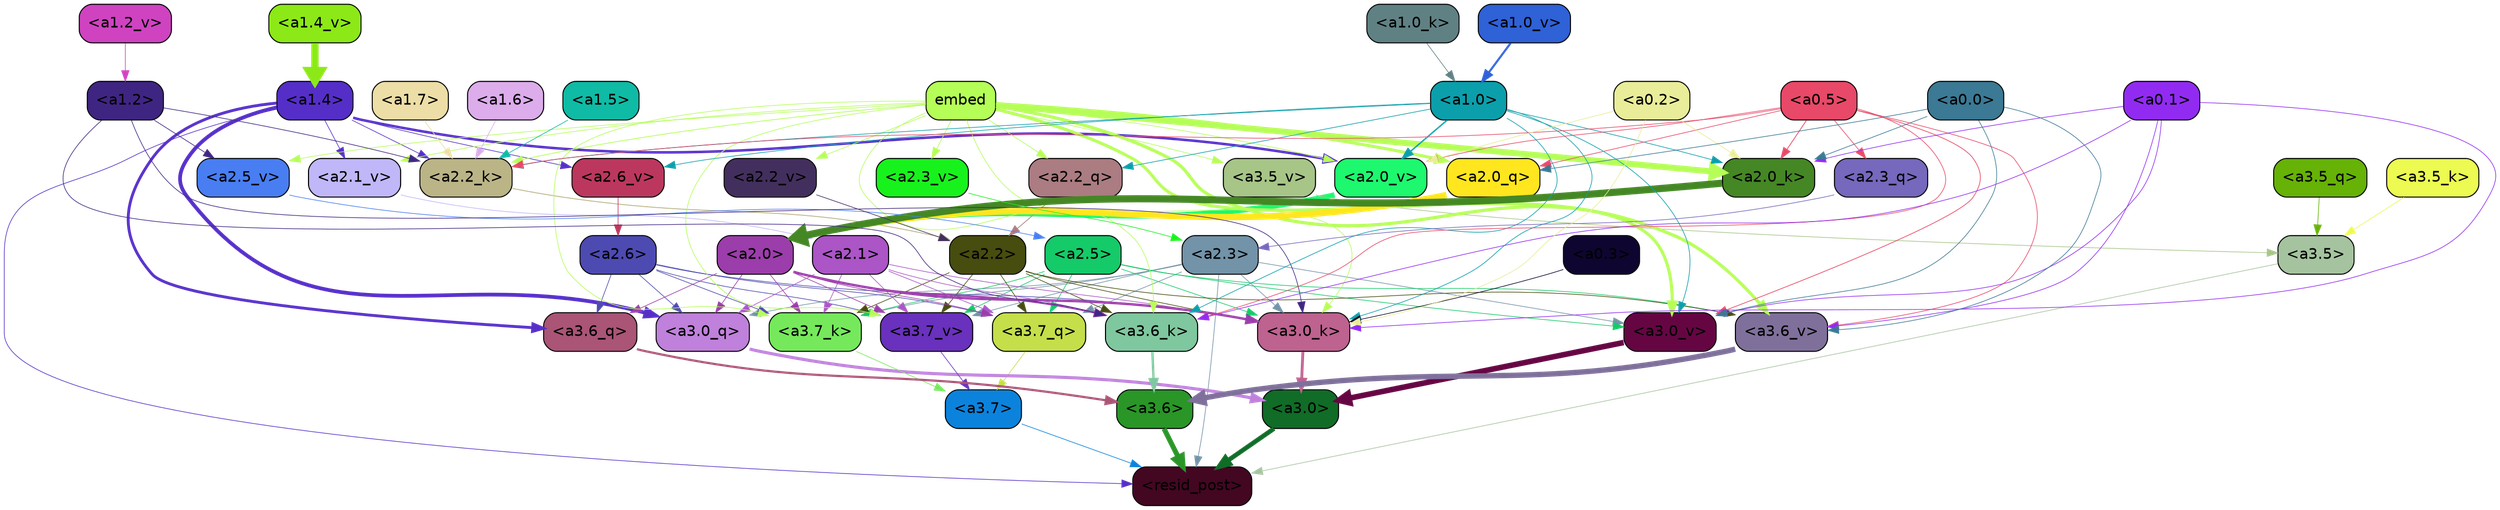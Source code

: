 strict digraph "" {
	graph [bgcolor=transparent,
		layout=dot,
		overlap=false,
		splines=true
	];
	"<a3.7>"	[color=black,
		fillcolor="#0b83dd",
		fontname=Helvetica,
		shape=box,
		style="filled, rounded"];
	"<resid_post>"	[color=black,
		fillcolor="#430722",
		fontname=Helvetica,
		shape=box,
		style="filled, rounded"];
	"<a3.7>" -> "<resid_post>"	[color="#0b83dd",
		penwidth=0.6];
	"<a3.6>"	[color=black,
		fillcolor="#299627",
		fontname=Helvetica,
		shape=box,
		style="filled, rounded"];
	"<a3.6>" -> "<resid_post>"	[color="#299627",
		penwidth=4.670643210411072];
	"<a3.5>"	[color=black,
		fillcolor="#a5c39f",
		fontname=Helvetica,
		shape=box,
		style="filled, rounded"];
	"<a3.5>" -> "<resid_post>"	[color="#a5c39f",
		penwidth=0.6];
	"<a3.0>"	[color=black,
		fillcolor="#106c27",
		fontname=Helvetica,
		shape=box,
		style="filled, rounded"];
	"<a3.0>" -> "<resid_post>"	[color="#106c27",
		penwidth=4.246885180473328];
	"<a2.3>"	[color=black,
		fillcolor="#7293a8",
		fontname=Helvetica,
		shape=box,
		style="filled, rounded"];
	"<a2.3>" -> "<resid_post>"	[color="#7293a8",
		penwidth=0.6];
	"<a3.7_q>"	[color=black,
		fillcolor="#c4df4a",
		fontname=Helvetica,
		shape=box,
		style="filled, rounded"];
	"<a2.3>" -> "<a3.7_q>"	[color="#7293a8",
		penwidth=0.6];
	"<a3.0_q>"	[color=black,
		fillcolor="#bf81db",
		fontname=Helvetica,
		shape=box,
		style="filled, rounded"];
	"<a2.3>" -> "<a3.0_q>"	[color="#7293a8",
		penwidth=0.6];
	"<a3.7_k>"	[color=black,
		fillcolor="#75e95b",
		fontname=Helvetica,
		shape=box,
		style="filled, rounded"];
	"<a2.3>" -> "<a3.7_k>"	[color="#7293a8",
		penwidth=0.6];
	"<a3.0_k>"	[color=black,
		fillcolor="#be6290",
		fontname=Helvetica,
		shape=box,
		style="filled, rounded"];
	"<a2.3>" -> "<a3.0_k>"	[color="#7293a8",
		penwidth=0.6];
	"<a3.7_v>"	[color=black,
		fillcolor="#6931bd",
		fontname=Helvetica,
		shape=box,
		style="filled, rounded"];
	"<a2.3>" -> "<a3.7_v>"	[color="#7293a8",
		penwidth=0.6];
	"<a3.0_v>"	[color=black,
		fillcolor="#650643",
		fontname=Helvetica,
		shape=box,
		style="filled, rounded"];
	"<a2.3>" -> "<a3.0_v>"	[color="#7293a8",
		penwidth=0.6];
	"<a1.4>"	[color=black,
		fillcolor="#552ec8",
		fontname=Helvetica,
		shape=box,
		style="filled, rounded"];
	"<a1.4>" -> "<resid_post>"	[color="#552ec8",
		penwidth=0.6];
	"<a3.6_q>"	[color=black,
		fillcolor="#aa5476",
		fontname=Helvetica,
		shape=box,
		style="filled, rounded"];
	"<a1.4>" -> "<a3.6_q>"	[color="#552ec8",
		penwidth=2.6487714648246765];
	"<a1.4>" -> "<a3.0_q>"	[color="#552ec8",
		penwidth=3.477886103093624];
	"<a2.2_k>"	[color=black,
		fillcolor="#bbb486",
		fontname=Helvetica,
		shape=box,
		style="filled, rounded"];
	"<a1.4>" -> "<a2.2_k>"	[color="#552ec8",
		penwidth=0.6];
	"<a2.6_v>"	[color=black,
		fillcolor="#bc375e",
		fontname=Helvetica,
		shape=box,
		style="filled, rounded"];
	"<a1.4>" -> "<a2.6_v>"	[color="#552ec8",
		penwidth=0.6];
	"<a2.1_v>"	[color=black,
		fillcolor="#c0b7f8",
		fontname=Helvetica,
		shape=box,
		style="filled, rounded"];
	"<a1.4>" -> "<a2.1_v>"	[color="#552ec8",
		penwidth=0.6];
	"<a2.0_v>"	[color=black,
		fillcolor="#1df86f",
		fontname=Helvetica,
		shape=box,
		style="filled, rounded"];
	"<a1.4>" -> "<a2.0_v>"	[color="#552ec8",
		penwidth=2.3358620405197144];
	"<a3.7_q>" -> "<a3.7>"	[color="#c4df4a",
		penwidth=0.6];
	"<a3.6_q>" -> "<a3.6>"	[color="#aa5476",
		penwidth=2.03758105635643];
	"<a3.5_q>"	[color=black,
		fillcolor="#66b207",
		fontname=Helvetica,
		shape=box,
		style="filled, rounded"];
	"<a3.5_q>" -> "<a3.5>"	[color="#66b207",
		penwidth=0.6];
	"<a3.0_q>" -> "<a3.0>"	[color="#bf81db",
		penwidth=2.8638100624084473];
	"<a3.7_k>" -> "<a3.7>"	[color="#75e95b",
		penwidth=0.6];
	"<a3.6_k>"	[color=black,
		fillcolor="#7fc79e",
		fontname=Helvetica,
		shape=box,
		style="filled, rounded"];
	"<a3.6_k>" -> "<a3.6>"	[color="#7fc79e",
		penwidth=2.174198240041733];
	"<a3.5_k>"	[color=black,
		fillcolor="#ecfa51",
		fontname=Helvetica,
		shape=box,
		style="filled, rounded"];
	"<a3.5_k>" -> "<a3.5>"	[color="#ecfa51",
		penwidth=0.6];
	"<a3.0_k>" -> "<a3.0>"	[color="#be6290",
		penwidth=2.6274144649505615];
	"<a3.7_v>" -> "<a3.7>"	[color="#6931bd",
		penwidth=0.6];
	"<a3.6_v>"	[color=black,
		fillcolor="#7f709b",
		fontname=Helvetica,
		shape=box,
		style="filled, rounded"];
	"<a3.6_v>" -> "<a3.6>"	[color="#7f709b",
		penwidth=5.002329230308533];
	"<a3.5_v>"	[color=black,
		fillcolor="#a6c587",
		fontname=Helvetica,
		shape=box,
		style="filled, rounded"];
	"<a3.5_v>" -> "<a3.5>"	[color="#a6c587",
		penwidth=0.6];
	"<a3.0_v>" -> "<a3.0>"	[color="#650643",
		penwidth=5.188832879066467];
	"<a2.6>"	[color=black,
		fillcolor="#4d4ab2",
		fontname=Helvetica,
		shape=box,
		style="filled, rounded"];
	"<a2.6>" -> "<a3.7_q>"	[color="#4d4ab2",
		penwidth=0.6];
	"<a2.6>" -> "<a3.6_q>"	[color="#4d4ab2",
		penwidth=0.6];
	"<a2.6>" -> "<a3.0_q>"	[color="#4d4ab2",
		penwidth=0.6];
	"<a2.6>" -> "<a3.7_k>"	[color="#4d4ab2",
		penwidth=0.6];
	"<a2.6>" -> "<a3.0_k>"	[color="#4d4ab2",
		penwidth=0.6];
	"<a2.6>" -> "<a3.7_v>"	[color="#4d4ab2",
		penwidth=0.6];
	"<a2.5>"	[color=black,
		fillcolor="#15ca68",
		fontname=Helvetica,
		shape=box,
		style="filled, rounded"];
	"<a2.5>" -> "<a3.7_q>"	[color="#15ca68",
		penwidth=0.6];
	"<a2.5>" -> "<a3.7_k>"	[color="#15ca68",
		penwidth=0.6];
	"<a2.5>" -> "<a3.0_k>"	[color="#15ca68",
		penwidth=0.6];
	"<a2.5>" -> "<a3.7_v>"	[color="#15ca68",
		penwidth=0.6];
	"<a2.5>" -> "<a3.6_v>"	[color="#15ca68",
		penwidth=0.6];
	"<a2.5>" -> "<a3.0_v>"	[color="#15ca68",
		penwidth=0.6];
	"<a2.2>"	[color=black,
		fillcolor="#474c0f",
		fontname=Helvetica,
		shape=box,
		style="filled, rounded"];
	"<a2.2>" -> "<a3.7_q>"	[color="#474c0f",
		penwidth=0.6];
	"<a2.2>" -> "<a3.7_k>"	[color="#474c0f",
		penwidth=0.6];
	"<a2.2>" -> "<a3.6_k>"	[color="#474c0f",
		penwidth=0.6];
	"<a2.2>" -> "<a3.0_k>"	[color="#474c0f",
		penwidth=0.6];
	"<a2.2>" -> "<a3.7_v>"	[color="#474c0f",
		penwidth=0.6];
	"<a2.2>" -> "<a3.6_v>"	[color="#474c0f",
		penwidth=0.6];
	"<a2.1>"	[color=black,
		fillcolor="#ab55c6",
		fontname=Helvetica,
		shape=box,
		style="filled, rounded"];
	"<a2.1>" -> "<a3.7_q>"	[color="#ab55c6",
		penwidth=0.6];
	"<a2.1>" -> "<a3.0_q>"	[color="#ab55c6",
		penwidth=0.6];
	"<a2.1>" -> "<a3.7_k>"	[color="#ab55c6",
		penwidth=0.6];
	"<a2.1>" -> "<a3.6_k>"	[color="#ab55c6",
		penwidth=0.6];
	"<a2.1>" -> "<a3.0_k>"	[color="#ab55c6",
		penwidth=0.6];
	"<a2.1>" -> "<a3.7_v>"	[color="#ab55c6",
		penwidth=0.6];
	"<a2.0>"	[color=black,
		fillcolor="#9b3daa",
		fontname=Helvetica,
		shape=box,
		style="filled, rounded"];
	"<a2.0>" -> "<a3.7_q>"	[color="#9b3daa",
		penwidth=0.6];
	"<a2.0>" -> "<a3.6_q>"	[color="#9b3daa",
		penwidth=0.6];
	"<a2.0>" -> "<a3.0_q>"	[color="#9b3daa",
		penwidth=0.6];
	"<a2.0>" -> "<a3.7_k>"	[color="#9b3daa",
		penwidth=0.6];
	"<a2.0>" -> "<a3.6_k>"	[color="#9b3daa",
		penwidth=1.5417278409004211];
	"<a2.0>" -> "<a3.0_k>"	[color="#9b3daa",
		penwidth=2.23091459274292];
	"<a2.0>" -> "<a3.7_v>"	[color="#9b3daa",
		penwidth=0.6];
	embed	[color=black,
		fillcolor="#b5fe57",
		fontname=Helvetica,
		shape=box,
		style="filled, rounded"];
	embed -> "<a3.7_k>"	[color="#b5fe57",
		penwidth=0.6];
	embed -> "<a3.6_k>"	[color="#b5fe57",
		penwidth=0.6];
	embed -> "<a3.0_k>"	[color="#b5fe57",
		penwidth=0.6];
	embed -> "<a3.7_v>"	[color="#b5fe57",
		penwidth=0.6];
	embed -> "<a3.6_v>"	[color="#b5fe57",
		penwidth=2.9511587619781494];
	embed -> "<a3.5_v>"	[color="#b5fe57",
		penwidth=0.6];
	embed -> "<a3.0_v>"	[color="#b5fe57",
		penwidth=2.8577730655670166];
	"<a2.2_q>"	[color=black,
		fillcolor="#ab7c81",
		fontname=Helvetica,
		shape=box,
		style="filled, rounded"];
	embed -> "<a2.2_q>"	[color="#b5fe57",
		penwidth=0.6];
	"<a2.0_q>"	[color=black,
		fillcolor="#ffe61e",
		fontname=Helvetica,
		shape=box,
		style="filled, rounded"];
	embed -> "<a2.0_q>"	[color="#b5fe57",
		penwidth=2.7340729534626007];
	embed -> "<a2.2_k>"	[color="#b5fe57",
		penwidth=0.69573974609375];
	"<a2.0_k>"	[color=black,
		fillcolor="#448724",
		fontname=Helvetica,
		shape=box,
		style="filled, rounded"];
	embed -> "<a2.0_k>"	[color="#b5fe57",
		penwidth=5.629883050918579];
	"<a2.5_v>"	[color=black,
		fillcolor="#487ef2",
		fontname=Helvetica,
		shape=box,
		style="filled, rounded"];
	embed -> "<a2.5_v>"	[color="#b5fe57",
		penwidth=0.6];
	"<a2.3_v>"	[color=black,
		fillcolor="#18f21c",
		fontname=Helvetica,
		shape=box,
		style="filled, rounded"];
	embed -> "<a2.3_v>"	[color="#b5fe57",
		penwidth=0.6];
	"<a2.2_v>"	[color=black,
		fillcolor="#432f5e",
		fontname=Helvetica,
		shape=box,
		style="filled, rounded"];
	embed -> "<a2.2_v>"	[color="#b5fe57",
		penwidth=0.6];
	embed -> "<a2.1_v>"	[color="#b5fe57",
		penwidth=0.6];
	embed -> "<a2.0_v>"	[color="#b5fe57",
		penwidth=0.6];
	"<a1.2>"	[color=black,
		fillcolor="#3f2582",
		fontname=Helvetica,
		shape=box,
		style="filled, rounded"];
	"<a1.2>" -> "<a3.6_k>"	[color="#3f2582",
		penwidth=0.6];
	"<a1.2>" -> "<a3.0_k>"	[color="#3f2582",
		penwidth=0.6];
	"<a1.2>" -> "<a2.2_k>"	[color="#3f2582",
		penwidth=0.6];
	"<a1.2>" -> "<a2.5_v>"	[color="#3f2582",
		penwidth=0.6];
	"<a1.0>"	[color=black,
		fillcolor="#0b9fab",
		fontname=Helvetica,
		shape=box,
		style="filled, rounded"];
	"<a1.0>" -> "<a3.6_k>"	[color="#0b9fab",
		penwidth=0.6];
	"<a1.0>" -> "<a3.0_k>"	[color="#0b9fab",
		penwidth=0.6];
	"<a1.0>" -> "<a3.0_v>"	[color="#0b9fab",
		penwidth=0.6];
	"<a1.0>" -> "<a2.2_q>"	[color="#0b9fab",
		penwidth=0.6];
	"<a1.0>" -> "<a2.2_k>"	[color="#0b9fab",
		penwidth=0.6];
	"<a1.0>" -> "<a2.0_k>"	[color="#0b9fab",
		penwidth=0.6];
	"<a1.0>" -> "<a2.6_v>"	[color="#0b9fab",
		penwidth=0.6];
	"<a1.0>" -> "<a2.0_v>"	[color="#0b9fab",
		penwidth=1.3103609085083008];
	"<a0.5>"	[color=black,
		fillcolor="#e84968",
		fontname=Helvetica,
		shape=box,
		style="filled, rounded"];
	"<a0.5>" -> "<a3.6_k>"	[color="#e84968",
		penwidth=0.6];
	"<a0.5>" -> "<a3.6_v>"	[color="#e84968",
		penwidth=0.6];
	"<a0.5>" -> "<a3.0_v>"	[color="#e84968",
		penwidth=0.6446345448493958];
	"<a2.3_q>"	[color=black,
		fillcolor="#7568bd",
		fontname=Helvetica,
		shape=box,
		style="filled, rounded"];
	"<a0.5>" -> "<a2.3_q>"	[color="#e84968",
		penwidth=0.6];
	"<a0.5>" -> "<a2.0_q>"	[color="#e84968",
		penwidth=0.6];
	"<a0.5>" -> "<a2.2_k>"	[color="#e84968",
		penwidth=0.6];
	"<a0.5>" -> "<a2.0_k>"	[color="#e84968",
		penwidth=0.7065601348876953];
	"<a0.5>" -> "<a2.0_v>"	[color="#e84968",
		penwidth=0.6];
	"<a0.1>"	[color=black,
		fillcolor="#922bf2",
		fontname=Helvetica,
		shape=box,
		style="filled, rounded"];
	"<a0.1>" -> "<a3.6_k>"	[color="#922bf2",
		penwidth=0.6];
	"<a0.1>" -> "<a3.0_k>"	[color="#922bf2",
		penwidth=0.6];
	"<a0.1>" -> "<a3.6_v>"	[color="#922bf2",
		penwidth=0.6];
	"<a0.1>" -> "<a3.0_v>"	[color="#922bf2",
		penwidth=0.6];
	"<a0.1>" -> "<a2.0_k>"	[color="#922bf2",
		penwidth=0.6];
	"<a0.3>"	[color=black,
		fillcolor="#0e0630",
		fontname=Helvetica,
		shape=box,
		style="filled, rounded"];
	"<a0.3>" -> "<a3.0_k>"	[color="#0e0630",
		penwidth=0.6];
	"<a0.2>"	[color=black,
		fillcolor="#e9ed99",
		fontname=Helvetica,
		shape=box,
		style="filled, rounded"];
	"<a0.2>" -> "<a3.0_k>"	[color="#e9ed99",
		penwidth=0.6];
	"<a0.2>" -> "<a2.0_k>"	[color="#e9ed99",
		penwidth=0.6];
	"<a0.2>" -> "<a2.0_v>"	[color="#e9ed99",
		penwidth=0.6];
	"<a0.0>"	[color=black,
		fillcolor="#3b7994",
		fontname=Helvetica,
		shape=box,
		style="filled, rounded"];
	"<a0.0>" -> "<a3.6_v>"	[color="#3b7994",
		penwidth=0.6];
	"<a0.0>" -> "<a3.0_v>"	[color="#3b7994",
		penwidth=0.6];
	"<a0.0>" -> "<a2.0_q>"	[color="#3b7994",
		penwidth=0.6];
	"<a0.0>" -> "<a2.0_k>"	[color="#3b7994",
		penwidth=0.6];
	"<a2.3_q>" -> "<a2.3>"	[color="#7568bd",
		penwidth=0.6];
	"<a2.2_q>" -> "<a2.2>"	[color="#ab7c81",
		penwidth=0.6407594680786133];
	"<a2.0_q>" -> "<a2.0>"	[color="#ffe61e",
		penwidth=5.885338068008423];
	"<a2.2_k>" -> "<a2.2>"	[color="#bbb486",
		penwidth=0.7811911106109619];
	"<a2.0_k>" -> "<a2.0>"	[color="#448724",
		penwidth=6.657835483551025];
	"<a2.6_v>" -> "<a2.6>"	[color="#bc375e",
		penwidth=0.6];
	"<a2.5_v>" -> "<a2.5>"	[color="#487ef2",
		penwidth=0.6];
	"<a2.3_v>" -> "<a2.3>"	[color="#18f21c",
		penwidth=0.6];
	"<a2.2_v>" -> "<a2.2>"	[color="#432f5e",
		penwidth=0.6];
	"<a2.1_v>" -> "<a2.1>"	[color="#c0b7f8",
		penwidth=0.6];
	"<a2.0_v>" -> "<a2.0>"	[color="#1df86f",
		penwidth=5.070239782333374];
	"<a1.7>"	[color=black,
		fillcolor="#ecdea6",
		fontname=Helvetica,
		shape=box,
		style="filled, rounded"];
	"<a1.7>" -> "<a2.2_k>"	[color="#ecdea6",
		penwidth=0.6];
	"<a1.6>"	[color=black,
		fillcolor="#dcaceb",
		fontname=Helvetica,
		shape=box,
		style="filled, rounded"];
	"<a1.6>" -> "<a2.2_k>"	[color="#dcaceb",
		penwidth=0.6];
	"<a1.5>"	[color=black,
		fillcolor="#0fbba5",
		fontname=Helvetica,
		shape=box,
		style="filled, rounded"];
	"<a1.5>" -> "<a2.2_k>"	[color="#0fbba5",
		penwidth=0.6];
	"<a1.0_k>"	[color=black,
		fillcolor="#608184",
		fontname=Helvetica,
		shape=box,
		style="filled, rounded"];
	"<a1.0_k>" -> "<a1.0>"	[color="#608184",
		penwidth=0.6];
	"<a1.4_v>"	[color=black,
		fillcolor="#8ce917",
		fontname=Helvetica,
		shape=box,
		style="filled, rounded"];
	"<a1.4_v>" -> "<a1.4>"	[color="#8ce917",
		penwidth=6.8020641803741455];
	"<a1.2_v>"	[color=black,
		fillcolor="#cf43c0",
		fontname=Helvetica,
		shape=box,
		style="filled, rounded"];
	"<a1.2_v>" -> "<a1.2>"	[color="#cf43c0",
		penwidth=0.6];
	"<a1.0_v>"	[color=black,
		fillcolor="#2f61d7",
		fontname=Helvetica,
		shape=box,
		style="filled, rounded"];
	"<a1.0_v>" -> "<a1.0>"	[color="#2f61d7",
		penwidth=1.9194684028625488];
}

